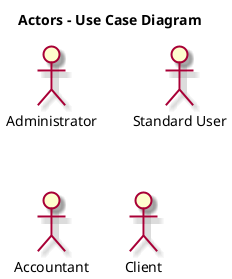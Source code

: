 @startuml Actors - Use Case Diagram

skin rose

title Actors - Use Case Diagram 


:Administrator:
:Standard User: as SU  
actor Accountant
actor :Client: as C

@enduml